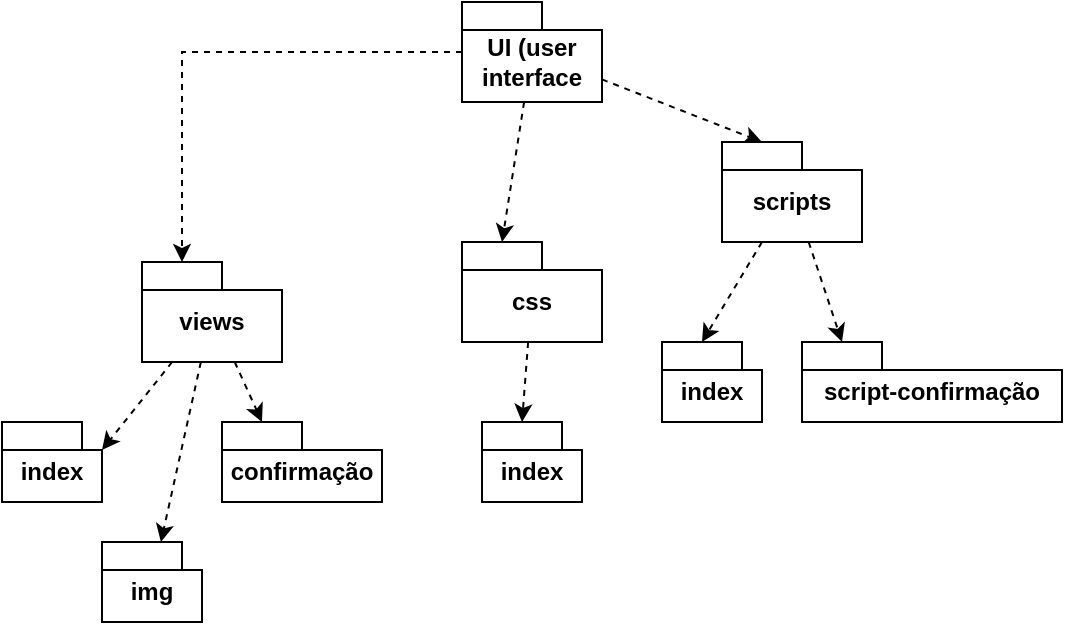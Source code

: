 <mxfile version="21.7.2" type="github">
  <diagram name="Página-1" id="5Wq_8vrSlGmK-YJa6U_P">
    <mxGraphModel dx="880" dy="470" grid="1" gridSize="10" guides="1" tooltips="1" connect="1" arrows="1" fold="1" page="1" pageScale="1" pageWidth="827" pageHeight="1169" math="0" shadow="0">
      <root>
        <mxCell id="0" />
        <mxCell id="1" parent="0" />
        <mxCell id="j1MOb6x_im-O2_x5-bux-3" style="edgeStyle=orthogonalEdgeStyle;rounded=0;orthogonalLoop=1;jettySize=auto;html=1;entryX=0;entryY=0;entryDx=20;entryDy=0;entryPerimeter=0;dashed=1;" edge="1" parent="1" source="j1MOb6x_im-O2_x5-bux-1" target="j1MOb6x_im-O2_x5-bux-2">
          <mxGeometry relative="1" as="geometry" />
        </mxCell>
        <mxCell id="j1MOb6x_im-O2_x5-bux-12" style="rounded=0;orthogonalLoop=1;jettySize=auto;html=1;entryX=0;entryY=0;entryDx=20;entryDy=0;entryPerimeter=0;dashed=1;" edge="1" parent="1" source="j1MOb6x_im-O2_x5-bux-1" target="j1MOb6x_im-O2_x5-bux-10">
          <mxGeometry relative="1" as="geometry" />
        </mxCell>
        <mxCell id="j1MOb6x_im-O2_x5-bux-20" style="rounded=0;orthogonalLoop=1;jettySize=auto;html=1;entryX=0;entryY=0;entryDx=20;entryDy=0;entryPerimeter=0;dashed=1;" edge="1" parent="1" source="j1MOb6x_im-O2_x5-bux-1" target="j1MOb6x_im-O2_x5-bux-14">
          <mxGeometry relative="1" as="geometry" />
        </mxCell>
        <mxCell id="j1MOb6x_im-O2_x5-bux-1" value="UI (user interface" style="shape=folder;fontStyle=1;spacingTop=10;tabWidth=40;tabHeight=14;tabPosition=left;html=1;whiteSpace=wrap;" vertex="1" parent="1">
          <mxGeometry x="400" y="70" width="70" height="50" as="geometry" />
        </mxCell>
        <mxCell id="j1MOb6x_im-O2_x5-bux-7" style="rounded=0;orthogonalLoop=1;jettySize=auto;html=1;entryX=0;entryY=0;entryDx=50;entryDy=14;entryPerimeter=0;dashed=1;" edge="1" parent="1" source="j1MOb6x_im-O2_x5-bux-2" target="j1MOb6x_im-O2_x5-bux-4">
          <mxGeometry relative="1" as="geometry" />
        </mxCell>
        <mxCell id="j1MOb6x_im-O2_x5-bux-8" style="rounded=0;orthogonalLoop=1;jettySize=auto;html=1;dashed=1;" edge="1" parent="1" source="j1MOb6x_im-O2_x5-bux-2" target="j1MOb6x_im-O2_x5-bux-6">
          <mxGeometry relative="1" as="geometry" />
        </mxCell>
        <mxCell id="j1MOb6x_im-O2_x5-bux-9" style="rounded=0;orthogonalLoop=1;jettySize=auto;html=1;entryX=0;entryY=0;entryDx=20;entryDy=0;entryPerimeter=0;dashed=1;" edge="1" parent="1" source="j1MOb6x_im-O2_x5-bux-2" target="j1MOb6x_im-O2_x5-bux-5">
          <mxGeometry relative="1" as="geometry" />
        </mxCell>
        <mxCell id="j1MOb6x_im-O2_x5-bux-2" value="views" style="shape=folder;fontStyle=1;spacingTop=10;tabWidth=40;tabHeight=14;tabPosition=left;html=1;whiteSpace=wrap;" vertex="1" parent="1">
          <mxGeometry x="240" y="200" width="70" height="50" as="geometry" />
        </mxCell>
        <mxCell id="j1MOb6x_im-O2_x5-bux-4" value="index" style="shape=folder;fontStyle=1;spacingTop=10;tabWidth=40;tabHeight=14;tabPosition=left;html=1;whiteSpace=wrap;" vertex="1" parent="1">
          <mxGeometry x="170" y="280" width="50" height="40" as="geometry" />
        </mxCell>
        <mxCell id="j1MOb6x_im-O2_x5-bux-5" value="confirmação" style="shape=folder;fontStyle=1;spacingTop=10;tabWidth=40;tabHeight=14;tabPosition=left;html=1;whiteSpace=wrap;" vertex="1" parent="1">
          <mxGeometry x="280" y="280" width="80" height="40" as="geometry" />
        </mxCell>
        <mxCell id="j1MOb6x_im-O2_x5-bux-6" value="img" style="shape=folder;fontStyle=1;spacingTop=10;tabWidth=40;tabHeight=14;tabPosition=left;html=1;whiteSpace=wrap;" vertex="1" parent="1">
          <mxGeometry x="220" y="340" width="50" height="40" as="geometry" />
        </mxCell>
        <mxCell id="j1MOb6x_im-O2_x5-bux-13" style="rounded=0;orthogonalLoop=1;jettySize=auto;html=1;entryX=0;entryY=0;entryDx=20;entryDy=0;entryPerimeter=0;dashed=1;" edge="1" parent="1" source="j1MOb6x_im-O2_x5-bux-10" target="j1MOb6x_im-O2_x5-bux-11">
          <mxGeometry relative="1" as="geometry" />
        </mxCell>
        <mxCell id="j1MOb6x_im-O2_x5-bux-10" value="css" style="shape=folder;fontStyle=1;spacingTop=10;tabWidth=40;tabHeight=14;tabPosition=left;html=1;whiteSpace=wrap;" vertex="1" parent="1">
          <mxGeometry x="400" y="190" width="70" height="50" as="geometry" />
        </mxCell>
        <mxCell id="j1MOb6x_im-O2_x5-bux-11" value="index" style="shape=folder;fontStyle=1;spacingTop=10;tabWidth=40;tabHeight=14;tabPosition=left;html=1;whiteSpace=wrap;" vertex="1" parent="1">
          <mxGeometry x="410" y="280" width="50" height="40" as="geometry" />
        </mxCell>
        <mxCell id="j1MOb6x_im-O2_x5-bux-16" style="rounded=0;orthogonalLoop=1;jettySize=auto;html=1;entryX=0;entryY=0;entryDx=20;entryDy=0;entryPerimeter=0;dashed=1;" edge="1" parent="1" source="j1MOb6x_im-O2_x5-bux-14" target="j1MOb6x_im-O2_x5-bux-15">
          <mxGeometry relative="1" as="geometry" />
        </mxCell>
        <mxCell id="j1MOb6x_im-O2_x5-bux-19" style="rounded=0;orthogonalLoop=1;jettySize=auto;html=1;entryX=0;entryY=0;entryDx=20;entryDy=0;entryPerimeter=0;dashed=1;" edge="1" parent="1" source="j1MOb6x_im-O2_x5-bux-14" target="j1MOb6x_im-O2_x5-bux-17">
          <mxGeometry relative="1" as="geometry" />
        </mxCell>
        <mxCell id="j1MOb6x_im-O2_x5-bux-14" value="scripts" style="shape=folder;fontStyle=1;spacingTop=10;tabWidth=40;tabHeight=14;tabPosition=left;html=1;whiteSpace=wrap;" vertex="1" parent="1">
          <mxGeometry x="530" y="140" width="70" height="50" as="geometry" />
        </mxCell>
        <mxCell id="j1MOb6x_im-O2_x5-bux-15" value="index" style="shape=folder;fontStyle=1;spacingTop=10;tabWidth=40;tabHeight=14;tabPosition=left;html=1;whiteSpace=wrap;" vertex="1" parent="1">
          <mxGeometry x="500" y="240" width="50" height="40" as="geometry" />
        </mxCell>
        <mxCell id="j1MOb6x_im-O2_x5-bux-17" value="script-confirmação" style="shape=folder;fontStyle=1;spacingTop=10;tabWidth=40;tabHeight=14;tabPosition=left;html=1;whiteSpace=wrap;" vertex="1" parent="1">
          <mxGeometry x="570" y="240" width="130" height="40" as="geometry" />
        </mxCell>
      </root>
    </mxGraphModel>
  </diagram>
</mxfile>
